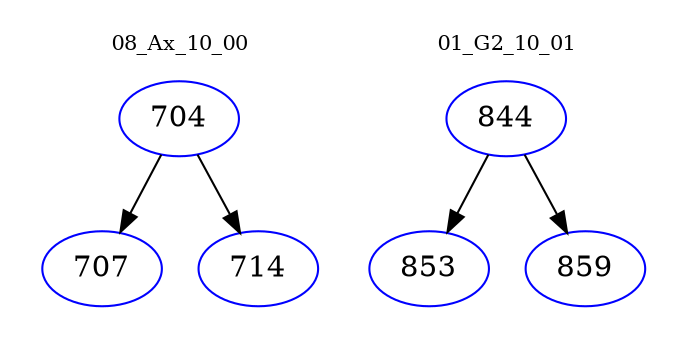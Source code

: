 digraph{
subgraph cluster_0 {
color = white
label = "08_Ax_10_00";
fontsize=10;
T0_704 [label="704", color="blue"]
T0_704 -> T0_707 [color="black"]
T0_707 [label="707", color="blue"]
T0_704 -> T0_714 [color="black"]
T0_714 [label="714", color="blue"]
}
subgraph cluster_1 {
color = white
label = "01_G2_10_01";
fontsize=10;
T1_844 [label="844", color="blue"]
T1_844 -> T1_853 [color="black"]
T1_853 [label="853", color="blue"]
T1_844 -> T1_859 [color="black"]
T1_859 [label="859", color="blue"]
}
}
